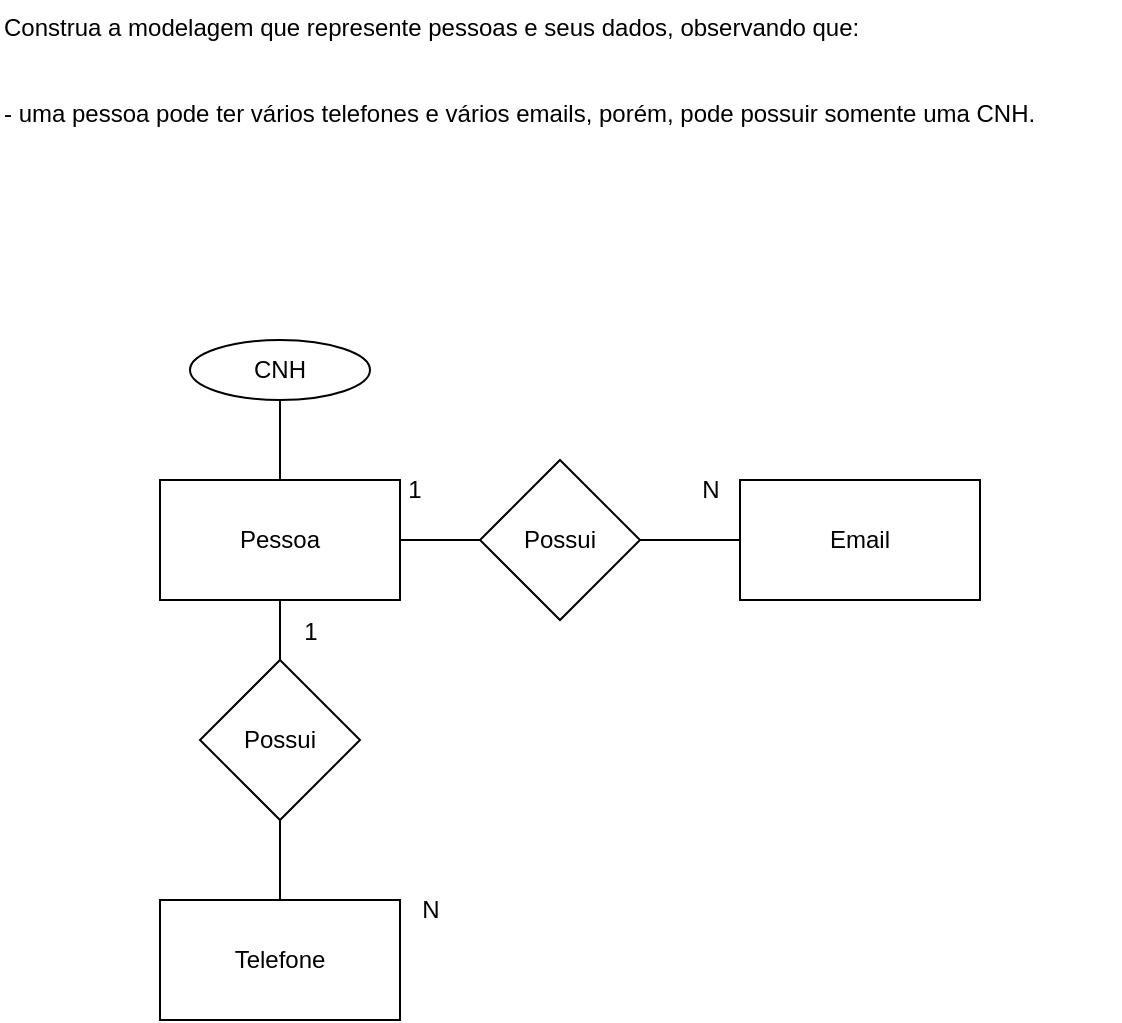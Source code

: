 <mxfile version="21.6.5" type="device" pages="2">
  <diagram name="Exercicio 1.1" id="ITK8CiDFNCDJeBptkkHk">
    <mxGraphModel dx="1167" dy="581" grid="1" gridSize="10" guides="1" tooltips="1" connect="1" arrows="1" fold="1" page="1" pageScale="1" pageWidth="827" pageHeight="1169" math="0" shadow="0">
      <root>
        <mxCell id="0" />
        <mxCell id="1" parent="0" />
        <mxCell id="mxID1eUkBbuD5ef9H6zq-1" value="Construa a modelagem que represente pessoas e seus dados, observando que:&#xa;&#xa;&#xa;- uma pessoa pode ter vários telefones e vários emails, porém, pode possuir somente uma CNH." style="text;whiteSpace=wrap;" vertex="1" parent="1">
          <mxGeometry x="20" y="30" width="560" height="80" as="geometry" />
        </mxCell>
        <mxCell id="mxID1eUkBbuD5ef9H6zq-2" value="Pessoa" style="rounded=0;whiteSpace=wrap;html=1;" vertex="1" parent="1">
          <mxGeometry x="100" y="270" width="120" height="60" as="geometry" />
        </mxCell>
        <mxCell id="mxID1eUkBbuD5ef9H6zq-3" value="Email" style="rounded=0;whiteSpace=wrap;html=1;" vertex="1" parent="1">
          <mxGeometry x="390" y="270" width="120" height="60" as="geometry" />
        </mxCell>
        <mxCell id="mxID1eUkBbuD5ef9H6zq-10" style="edgeStyle=orthogonalEdgeStyle;rounded=0;orthogonalLoop=1;jettySize=auto;html=1;endArrow=none;endFill=0;" edge="1" parent="1" source="mxID1eUkBbuD5ef9H6zq-4" target="mxID1eUkBbuD5ef9H6zq-6">
          <mxGeometry relative="1" as="geometry" />
        </mxCell>
        <mxCell id="mxID1eUkBbuD5ef9H6zq-4" value="Telefone" style="rounded=0;whiteSpace=wrap;html=1;" vertex="1" parent="1">
          <mxGeometry x="100" y="480" width="120" height="60" as="geometry" />
        </mxCell>
        <mxCell id="mxID1eUkBbuD5ef9H6zq-7" style="edgeStyle=orthogonalEdgeStyle;rounded=0;orthogonalLoop=1;jettySize=auto;html=1;entryX=1;entryY=0.5;entryDx=0;entryDy=0;endArrow=none;endFill=0;" edge="1" parent="1" source="mxID1eUkBbuD5ef9H6zq-5" target="mxID1eUkBbuD5ef9H6zq-2">
          <mxGeometry relative="1" as="geometry" />
        </mxCell>
        <mxCell id="mxID1eUkBbuD5ef9H6zq-8" style="edgeStyle=orthogonalEdgeStyle;rounded=0;orthogonalLoop=1;jettySize=auto;html=1;entryX=0;entryY=0.5;entryDx=0;entryDy=0;endArrow=none;endFill=0;" edge="1" parent="1" source="mxID1eUkBbuD5ef9H6zq-5" target="mxID1eUkBbuD5ef9H6zq-3">
          <mxGeometry relative="1" as="geometry" />
        </mxCell>
        <mxCell id="mxID1eUkBbuD5ef9H6zq-5" value="Possui" style="rhombus;whiteSpace=wrap;html=1;" vertex="1" parent="1">
          <mxGeometry x="260" y="260" width="80" height="80" as="geometry" />
        </mxCell>
        <mxCell id="mxID1eUkBbuD5ef9H6zq-9" style="edgeStyle=orthogonalEdgeStyle;rounded=0;orthogonalLoop=1;jettySize=auto;html=1;entryX=0.5;entryY=1;entryDx=0;entryDy=0;endArrow=none;endFill=0;" edge="1" parent="1" source="mxID1eUkBbuD5ef9H6zq-6" target="mxID1eUkBbuD5ef9H6zq-2">
          <mxGeometry relative="1" as="geometry" />
        </mxCell>
        <mxCell id="mxID1eUkBbuD5ef9H6zq-6" value="Possui" style="rhombus;whiteSpace=wrap;html=1;" vertex="1" parent="1">
          <mxGeometry x="120" y="360" width="80" height="80" as="geometry" />
        </mxCell>
        <mxCell id="mxID1eUkBbuD5ef9H6zq-11" value="1" style="text;html=1;align=center;verticalAlign=middle;resizable=0;points=[];autosize=1;strokeColor=none;fillColor=none;" vertex="1" parent="1">
          <mxGeometry x="212" y="260" width="30" height="30" as="geometry" />
        </mxCell>
        <mxCell id="mxID1eUkBbuD5ef9H6zq-12" value="N" style="text;html=1;align=center;verticalAlign=middle;resizable=0;points=[];autosize=1;strokeColor=none;fillColor=none;" vertex="1" parent="1">
          <mxGeometry x="360" y="260" width="30" height="30" as="geometry" />
        </mxCell>
        <mxCell id="mxID1eUkBbuD5ef9H6zq-13" value="N" style="text;html=1;align=center;verticalAlign=middle;resizable=0;points=[];autosize=1;strokeColor=none;fillColor=none;" vertex="1" parent="1">
          <mxGeometry x="220" y="470" width="30" height="30" as="geometry" />
        </mxCell>
        <mxCell id="mxID1eUkBbuD5ef9H6zq-14" value="1" style="text;html=1;align=center;verticalAlign=middle;resizable=0;points=[];autosize=1;strokeColor=none;fillColor=none;" vertex="1" parent="1">
          <mxGeometry x="160" y="331" width="30" height="30" as="geometry" />
        </mxCell>
        <mxCell id="mxID1eUkBbuD5ef9H6zq-17" style="edgeStyle=orthogonalEdgeStyle;rounded=0;orthogonalLoop=1;jettySize=auto;html=1;endArrow=none;endFill=0;" edge="1" parent="1" source="mxID1eUkBbuD5ef9H6zq-15" target="mxID1eUkBbuD5ef9H6zq-2">
          <mxGeometry relative="1" as="geometry" />
        </mxCell>
        <mxCell id="mxID1eUkBbuD5ef9H6zq-15" value="CNH" style="ellipse;whiteSpace=wrap;html=1;" vertex="1" parent="1">
          <mxGeometry x="115" y="200" width="90" height="30" as="geometry" />
        </mxCell>
      </root>
    </mxGraphModel>
  </diagram>
  <diagram id="c81_uixwv7pDdwEkA7s6" name="Exercício 1.2 ">
    <mxGraphModel dx="2625" dy="1308" grid="1" gridSize="10" guides="1" tooltips="1" connect="1" arrows="1" fold="1" page="1" pageScale="1" pageWidth="827" pageHeight="1169" math="0" shadow="0">
      <root>
        <mxCell id="0" />
        <mxCell id="1" parent="0" />
        <mxCell id="ZP-LaagBrDPjH0wxboex-1" value="Construa o Modelo Entidade Relacionamento considerando o seguinte cenário:&#xa;&#xa;&#xa;- uma empresa possui vários veículos&#xa;- um veículo possui marca(gm, ford, fiat), modelo(onix, fiesta, argo) e placa&#xa;- um cliente (cpf, nome) aluga um ou mais veículos" style="text;whiteSpace=wrap;" vertex="1" parent="1">
          <mxGeometry x="10" y="20" width="450" height="110" as="geometry" />
        </mxCell>
        <mxCell id="-k5jXAy_fNaahpjlZTcm-10" style="edgeStyle=orthogonalEdgeStyle;rounded=0;orthogonalLoop=1;jettySize=auto;html=1;entryX=0.5;entryY=0;entryDx=0;entryDy=0;endArrow=none;endFill=0;" edge="1" parent="1" source="-k5jXAy_fNaahpjlZTcm-1" target="-k5jXAy_fNaahpjlZTcm-9">
          <mxGeometry relative="1" as="geometry" />
        </mxCell>
        <mxCell id="-k5jXAy_fNaahpjlZTcm-1" value="Empresa" style="rounded=0;whiteSpace=wrap;html=1;" vertex="1" parent="1">
          <mxGeometry x="364" y="190" width="120" height="60" as="geometry" />
        </mxCell>
        <mxCell id="-k5jXAy_fNaahpjlZTcm-2" value="Marca" style="rounded=0;whiteSpace=wrap;html=1;" vertex="1" parent="1">
          <mxGeometry x="684" y="480" width="120" height="60" as="geometry" />
        </mxCell>
        <mxCell id="-k5jXAy_fNaahpjlZTcm-3" value="Modelo" style="rounded=0;whiteSpace=wrap;html=1;" vertex="1" parent="1">
          <mxGeometry x="24" y="480" width="120" height="60" as="geometry" />
        </mxCell>
        <mxCell id="-k5jXAy_fNaahpjlZTcm-13" style="edgeStyle=orthogonalEdgeStyle;rounded=0;orthogonalLoop=1;jettySize=auto;html=1;endArrow=none;endFill=0;" edge="1" parent="1" source="-k5jXAy_fNaahpjlZTcm-4" target="-k5jXAy_fNaahpjlZTcm-12">
          <mxGeometry relative="1" as="geometry" />
        </mxCell>
        <mxCell id="-k5jXAy_fNaahpjlZTcm-16" style="edgeStyle=orthogonalEdgeStyle;rounded=0;orthogonalLoop=1;jettySize=auto;html=1;entryX=1;entryY=0.5;entryDx=0;entryDy=0;endArrow=none;endFill=0;" edge="1" parent="1" source="-k5jXAy_fNaahpjlZTcm-4" target="-k5jXAy_fNaahpjlZTcm-15">
          <mxGeometry relative="1" as="geometry" />
        </mxCell>
        <mxCell id="-k5jXAy_fNaahpjlZTcm-21" style="edgeStyle=orthogonalEdgeStyle;rounded=0;orthogonalLoop=1;jettySize=auto;html=1;entryX=0.5;entryY=0;entryDx=0;entryDy=0;endArrow=none;endFill=0;" edge="1" parent="1" source="-k5jXAy_fNaahpjlZTcm-4" target="-k5jXAy_fNaahpjlZTcm-20">
          <mxGeometry relative="1" as="geometry" />
        </mxCell>
        <mxCell id="-k5jXAy_fNaahpjlZTcm-4" value="Veiculo" style="rounded=0;whiteSpace=wrap;html=1;" vertex="1" parent="1">
          <mxGeometry x="364" y="480" width="120" height="60" as="geometry" />
        </mxCell>
        <mxCell id="-k5jXAy_fNaahpjlZTcm-5" value="Aluguel" style="rounded=0;whiteSpace=wrap;html=1;" vertex="1" parent="1">
          <mxGeometry x="364" y="730" width="120" height="60" as="geometry" />
        </mxCell>
        <mxCell id="-k5jXAy_fNaahpjlZTcm-19" style="edgeStyle=orthogonalEdgeStyle;rounded=0;orthogonalLoop=1;jettySize=auto;html=1;entryX=1;entryY=0;entryDx=0;entryDy=0;endArrow=none;endFill=0;" edge="1" parent="1" source="-k5jXAy_fNaahpjlZTcm-6" target="-k5jXAy_fNaahpjlZTcm-4">
          <mxGeometry relative="1" as="geometry" />
        </mxCell>
        <mxCell id="-k5jXAy_fNaahpjlZTcm-6" value="Placa" style="ellipse;whiteSpace=wrap;html=1;" vertex="1" parent="1">
          <mxGeometry x="444" y="420" width="80" height="30" as="geometry" />
        </mxCell>
        <mxCell id="-k5jXAy_fNaahpjlZTcm-34" style="edgeStyle=orthogonalEdgeStyle;rounded=0;orthogonalLoop=1;jettySize=auto;html=1;entryX=0.5;entryY=1;entryDx=0;entryDy=0;endArrow=none;endFill=0;" edge="1" parent="1" source="-k5jXAy_fNaahpjlZTcm-7" target="-k5jXAy_fNaahpjlZTcm-27">
          <mxGeometry relative="1" as="geometry" />
        </mxCell>
        <mxCell id="-k5jXAy_fNaahpjlZTcm-7" value="CPF" style="ellipse;whiteSpace=wrap;html=1;" vertex="1" parent="1">
          <mxGeometry x="334" y="1050" width="80" height="30" as="geometry" />
        </mxCell>
        <mxCell id="-k5jXAy_fNaahpjlZTcm-33" style="edgeStyle=orthogonalEdgeStyle;rounded=0;orthogonalLoop=1;jettySize=auto;html=1;entryX=0.5;entryY=1;entryDx=0;entryDy=0;endArrow=none;endFill=0;" edge="1" parent="1" source="-k5jXAy_fNaahpjlZTcm-8" target="-k5jXAy_fNaahpjlZTcm-27">
          <mxGeometry relative="1" as="geometry" />
        </mxCell>
        <mxCell id="-k5jXAy_fNaahpjlZTcm-8" value="Nome" style="ellipse;whiteSpace=wrap;html=1;" vertex="1" parent="1">
          <mxGeometry x="434" y="1050" width="80" height="30" as="geometry" />
        </mxCell>
        <mxCell id="-k5jXAy_fNaahpjlZTcm-11" style="edgeStyle=orthogonalEdgeStyle;rounded=0;orthogonalLoop=1;jettySize=auto;html=1;entryX=0.5;entryY=0;entryDx=0;entryDy=0;endArrow=none;endFill=0;" edge="1" parent="1" source="-k5jXAy_fNaahpjlZTcm-9" target="-k5jXAy_fNaahpjlZTcm-4">
          <mxGeometry relative="1" as="geometry" />
        </mxCell>
        <mxCell id="-k5jXAy_fNaahpjlZTcm-9" value="Possui" style="rhombus;whiteSpace=wrap;html=1;" vertex="1" parent="1">
          <mxGeometry x="384" y="320" width="80" height="80" as="geometry" />
        </mxCell>
        <mxCell id="-k5jXAy_fNaahpjlZTcm-14" style="edgeStyle=orthogonalEdgeStyle;rounded=0;orthogonalLoop=1;jettySize=auto;html=1;entryX=0;entryY=0.5;entryDx=0;entryDy=0;endArrow=none;endFill=0;" edge="1" parent="1" source="-k5jXAy_fNaahpjlZTcm-12" target="-k5jXAy_fNaahpjlZTcm-2">
          <mxGeometry relative="1" as="geometry" />
        </mxCell>
        <mxCell id="-k5jXAy_fNaahpjlZTcm-12" value="Possui" style="rhombus;whiteSpace=wrap;html=1;" vertex="1" parent="1">
          <mxGeometry x="544" y="470" width="80" height="80" as="geometry" />
        </mxCell>
        <mxCell id="-k5jXAy_fNaahpjlZTcm-17" style="edgeStyle=orthogonalEdgeStyle;rounded=0;orthogonalLoop=1;jettySize=auto;html=1;endArrow=none;endFill=0;" edge="1" parent="1" source="-k5jXAy_fNaahpjlZTcm-15" target="-k5jXAy_fNaahpjlZTcm-3">
          <mxGeometry relative="1" as="geometry" />
        </mxCell>
        <mxCell id="-k5jXAy_fNaahpjlZTcm-15" value="Possui" style="rhombus;whiteSpace=wrap;html=1;" vertex="1" parent="1">
          <mxGeometry x="214" y="470" width="80" height="80" as="geometry" />
        </mxCell>
        <mxCell id="-k5jXAy_fNaahpjlZTcm-22" style="edgeStyle=orthogonalEdgeStyle;rounded=0;orthogonalLoop=1;jettySize=auto;html=1;entryX=0.5;entryY=0;entryDx=0;entryDy=0;endArrow=none;endFill=0;" edge="1" parent="1" source="-k5jXAy_fNaahpjlZTcm-20" target="-k5jXAy_fNaahpjlZTcm-5">
          <mxGeometry relative="1" as="geometry" />
        </mxCell>
        <mxCell id="-k5jXAy_fNaahpjlZTcm-20" value="Possui" style="rhombus;whiteSpace=wrap;html=1;" vertex="1" parent="1">
          <mxGeometry x="384" y="595" width="80" height="80" as="geometry" />
        </mxCell>
        <mxCell id="-k5jXAy_fNaahpjlZTcm-32" style="edgeStyle=orthogonalEdgeStyle;rounded=0;orthogonalLoop=1;jettySize=auto;html=1;entryX=0.5;entryY=1;entryDx=0;entryDy=0;endArrow=none;endFill=0;" edge="1" parent="1" source="-k5jXAy_fNaahpjlZTcm-27" target="-k5jXAy_fNaahpjlZTcm-28">
          <mxGeometry relative="1" as="geometry" />
        </mxCell>
        <mxCell id="-k5jXAy_fNaahpjlZTcm-27" value="Cliente" style="rounded=0;whiteSpace=wrap;html=1;" vertex="1" parent="1">
          <mxGeometry x="364" y="950" width="120" height="60" as="geometry" />
        </mxCell>
        <mxCell id="-k5jXAy_fNaahpjlZTcm-30" style="edgeStyle=orthogonalEdgeStyle;rounded=0;orthogonalLoop=1;jettySize=auto;html=1;endArrow=none;endFill=0;" edge="1" parent="1" source="-k5jXAy_fNaahpjlZTcm-28" target="-k5jXAy_fNaahpjlZTcm-5">
          <mxGeometry relative="1" as="geometry" />
        </mxCell>
        <mxCell id="-k5jXAy_fNaahpjlZTcm-28" value="Possui" style="rhombus;whiteSpace=wrap;html=1;" vertex="1" parent="1">
          <mxGeometry x="384" y="830" width="80" height="80" as="geometry" />
        </mxCell>
        <mxCell id="-k5jXAy_fNaahpjlZTcm-35" value="1" style="text;html=1;align=center;verticalAlign=middle;resizable=0;points=[];autosize=1;strokeColor=none;fillColor=none;" vertex="1" parent="1">
          <mxGeometry x="414" y="250" width="30" height="30" as="geometry" />
        </mxCell>
        <mxCell id="-k5jXAy_fNaahpjlZTcm-36" value="N" style="text;html=1;align=center;verticalAlign=middle;resizable=0;points=[];autosize=1;strokeColor=none;fillColor=none;" vertex="1" parent="1">
          <mxGeometry x="394" y="455" width="30" height="30" as="geometry" />
        </mxCell>
        <mxCell id="-k5jXAy_fNaahpjlZTcm-37" value="1" style="text;html=1;align=center;verticalAlign=middle;resizable=0;points=[];autosize=1;strokeColor=none;fillColor=none;" vertex="1" parent="1">
          <mxGeometry x="144" y="470" width="30" height="30" as="geometry" />
        </mxCell>
        <mxCell id="-k5jXAy_fNaahpjlZTcm-38" value="N" style="text;html=1;align=center;verticalAlign=middle;resizable=0;points=[];autosize=1;strokeColor=none;fillColor=none;" vertex="1" parent="1">
          <mxGeometry x="334" y="470" width="30" height="30" as="geometry" />
        </mxCell>
        <mxCell id="-k5jXAy_fNaahpjlZTcm-39" value="1" style="text;html=1;align=center;verticalAlign=middle;resizable=0;points=[];autosize=1;strokeColor=none;fillColor=none;" vertex="1" parent="1">
          <mxGeometry x="654" y="470" width="30" height="30" as="geometry" />
        </mxCell>
        <mxCell id="-k5jXAy_fNaahpjlZTcm-40" value="N" style="text;html=1;align=center;verticalAlign=middle;resizable=0;points=[];autosize=1;strokeColor=none;fillColor=none;" vertex="1" parent="1">
          <mxGeometry x="479" y="470" width="30" height="30" as="geometry" />
        </mxCell>
        <mxCell id="-k5jXAy_fNaahpjlZTcm-42" value="1" style="text;html=1;align=center;verticalAlign=middle;resizable=0;points=[];autosize=1;strokeColor=none;fillColor=none;" vertex="1" parent="1">
          <mxGeometry x="424" y="538" width="30" height="30" as="geometry" />
        </mxCell>
        <mxCell id="-k5jXAy_fNaahpjlZTcm-43" value="N" style="text;html=1;align=center;verticalAlign=middle;resizable=0;points=[];autosize=1;strokeColor=none;fillColor=none;" vertex="1" parent="1">
          <mxGeometry x="424" y="700" width="30" height="30" as="geometry" />
        </mxCell>
        <mxCell id="-k5jXAy_fNaahpjlZTcm-44" value="N" style="text;html=1;align=center;verticalAlign=middle;resizable=0;points=[];autosize=1;strokeColor=none;fillColor=none;" vertex="1" parent="1">
          <mxGeometry x="424" y="788" width="30" height="30" as="geometry" />
        </mxCell>
        <mxCell id="-k5jXAy_fNaahpjlZTcm-45" value="1" style="text;html=1;align=center;verticalAlign=middle;resizable=0;points=[];autosize=1;strokeColor=none;fillColor=none;" vertex="1" parent="1">
          <mxGeometry x="424" y="920" width="30" height="30" as="geometry" />
        </mxCell>
      </root>
    </mxGraphModel>
  </diagram>
</mxfile>
